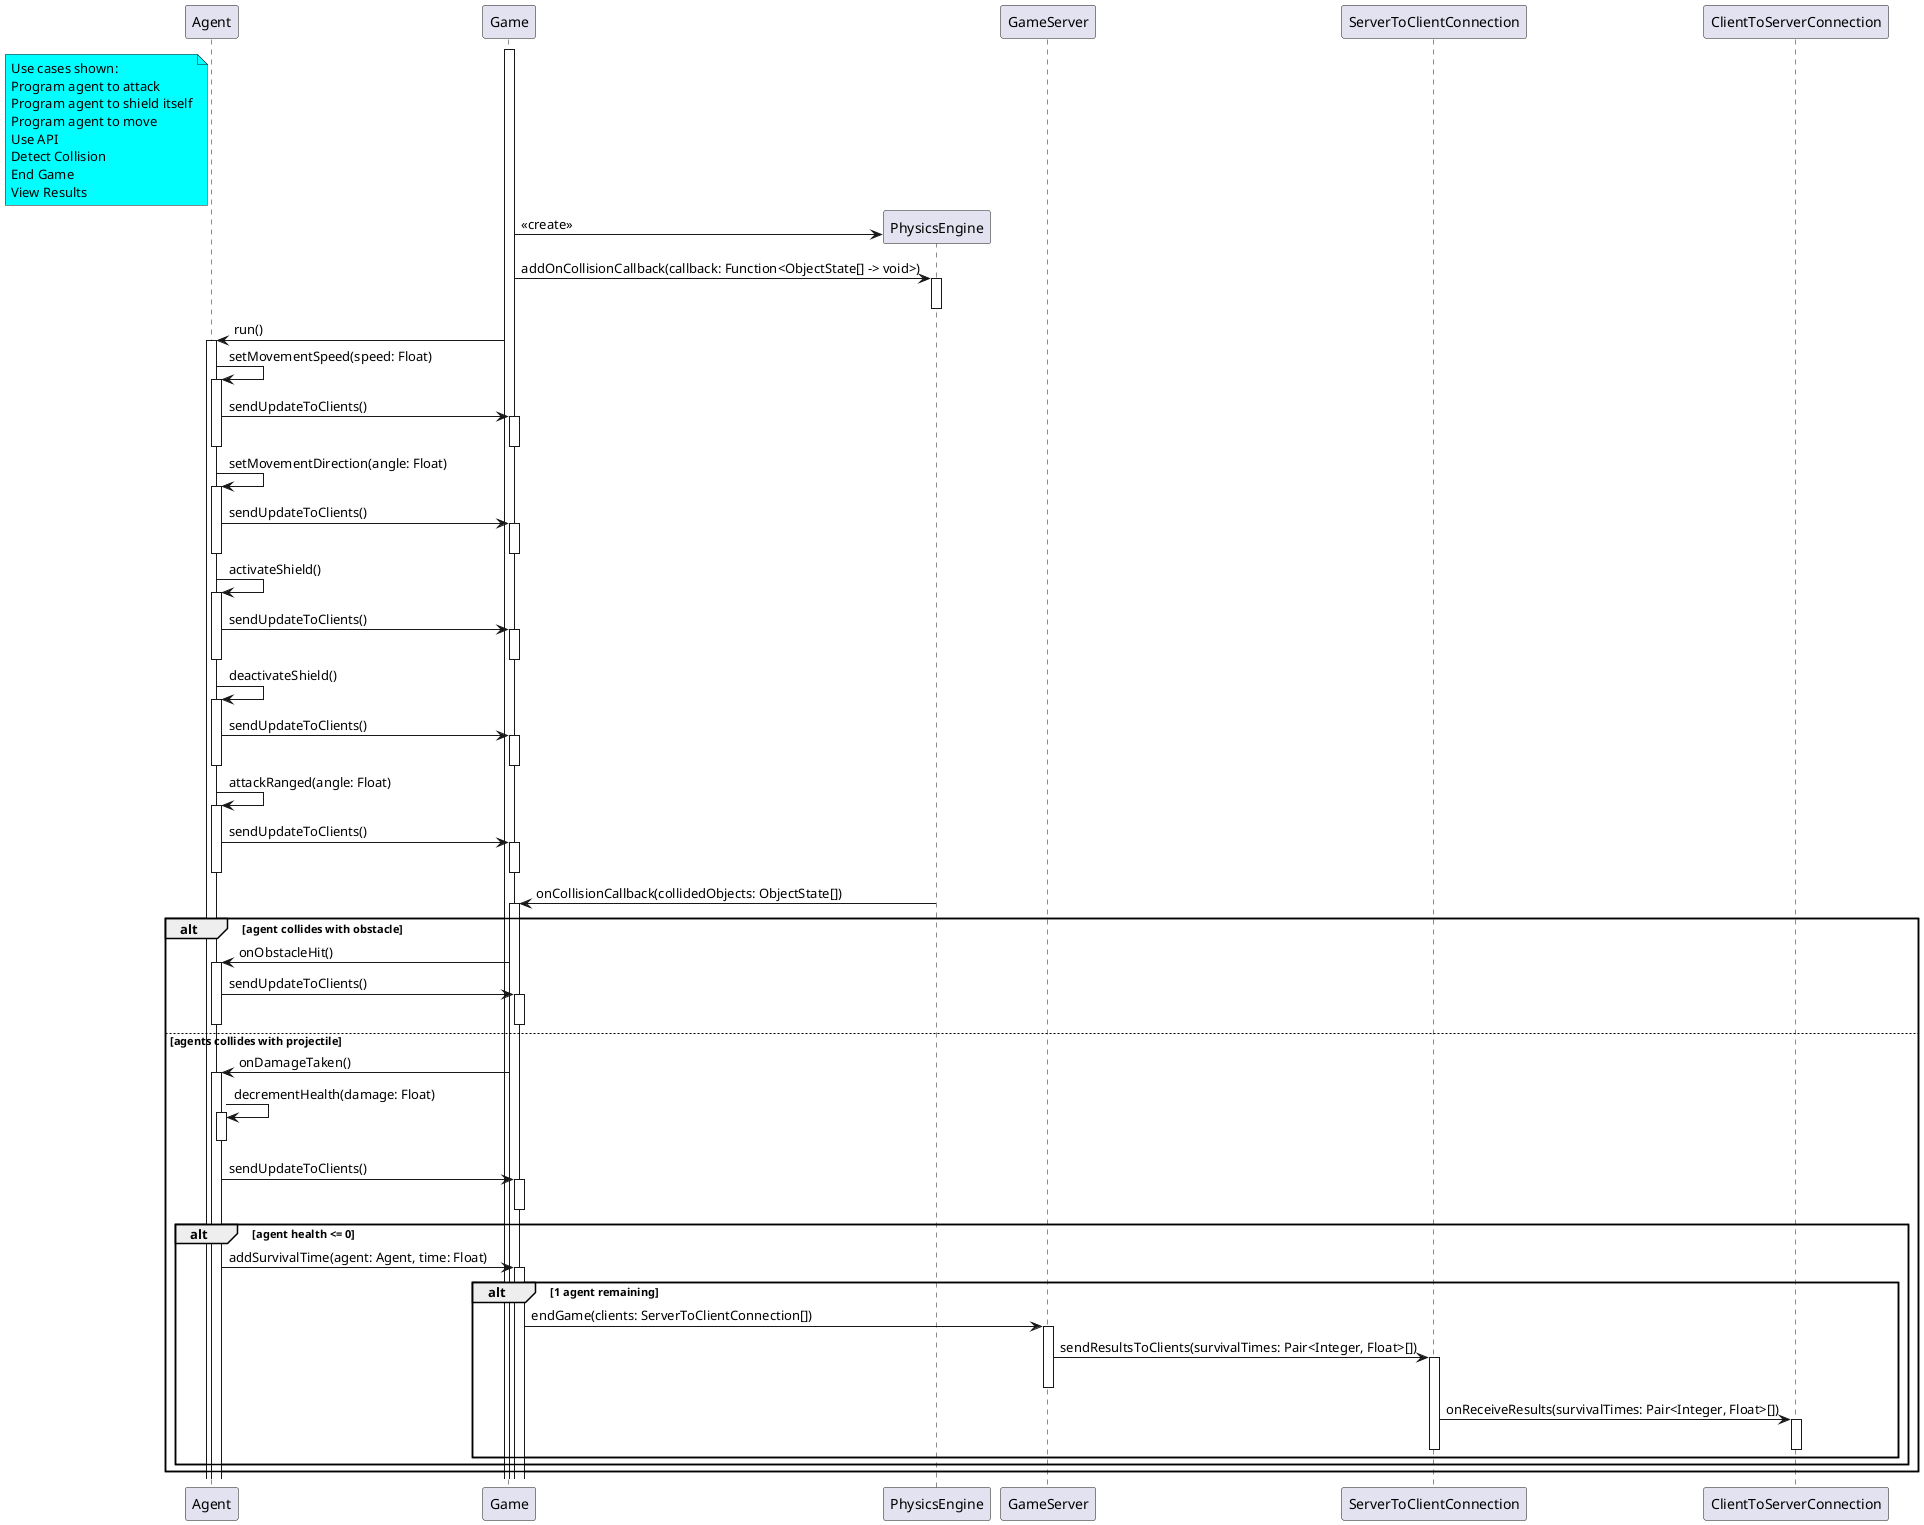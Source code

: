 @startuml
participant Agent as a
participant Game as g
participant PhysicsEngine as pe
participant GameServer as gs
participant ServerToClientConnection as s
participant ClientToServerConnection as c
note left of a #aqua
Use cases shown:
Program agent to attack
Program agent to shield itself
Program agent to move
Use API
Detect Collision
End Game
View Results
end note
activate g
create pe
g -> pe: << create >>
g -> pe: addOnCollisionCallback(callback: Function<ObjectState[] -> void>)
activate pe
deactivate pe
g -> a: run()
activate a

a -> a: setMovementSpeed(speed: Float)
activate a
a -> g: sendUpdateToClients()
activate g
deactivate g
deactivate a

a -> a: setMovementDirection(angle: Float)
activate a
a -> g: sendUpdateToClients()
activate g
deactivate g
deactivate a

a -> a: activateShield()
activate a
a -> g: sendUpdateToClients()
activate g
deactivate g
deactivate a

a -> a: deactivateShield()
activate a
a -> g: sendUpdateToClients()
activate g
deactivate g
deactivate a

a -> a: attackRanged(angle: Float)
activate a
a -> g: sendUpdateToClients()
activate g
deactivate g
deactivate a

pe -> g: onCollisionCallback(collidedObjects: ObjectState[])
activate g
alt agent collides with obstacle
    g -> a: onObstacleHit()
    activate a
    a -> g: sendUpdateToClients()
    activate g
    deactivate g
    deactivate a
else agents collides with projectile
    g -> a: onDamageTaken()
    activate a
    a -> a: decrementHealth(damage: Float)
    activate a
    deactivate a
    a -> g: sendUpdateToClients()
    activate g
    deactivate g
    alt agent health <= 0
        a -> g: addSurvivalTime(agent: Agent, time: Float)
        activate g
        alt 1 agent remaining
            g -> gs: endGame(clients: ServerToClientConnection[])
            activate gs
            gs -> s: sendResultsToClients(survivalTimes: Pair<Integer, Float>[])
            activate s
            deactivate gs
            s -> c: onReceiveResults(survivalTimes: Pair<Integer, Float>[])
            activate c
            deactivate c
            deactivate s
            
        end
    end
end
@enduml